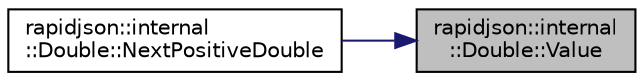 digraph "rapidjson::internal::Double::Value"
{
 // INTERACTIVE_SVG=YES
 // LATEX_PDF_SIZE
  edge [fontname="Helvetica",fontsize="10",labelfontname="Helvetica",labelfontsize="10"];
  node [fontname="Helvetica",fontsize="10",shape=record];
  rankdir="RL";
  Node48 [label="rapidjson::internal\l::Double::Value",height=0.2,width=0.4,color="black", fillcolor="grey75", style="filled", fontcolor="black",tooltip=" "];
  Node48 -> Node49 [dir="back",color="midnightblue",fontsize="10",style="solid",fontname="Helvetica"];
  Node49 [label="rapidjson::internal\l::Double::NextPositiveDouble",height=0.2,width=0.4,color="black", fillcolor="white", style="filled",URL="$classrapidjson_1_1internal_1_1_double.html#a21819f1a5166c96c8c2fcfd924499d53",tooltip=" "];
}

